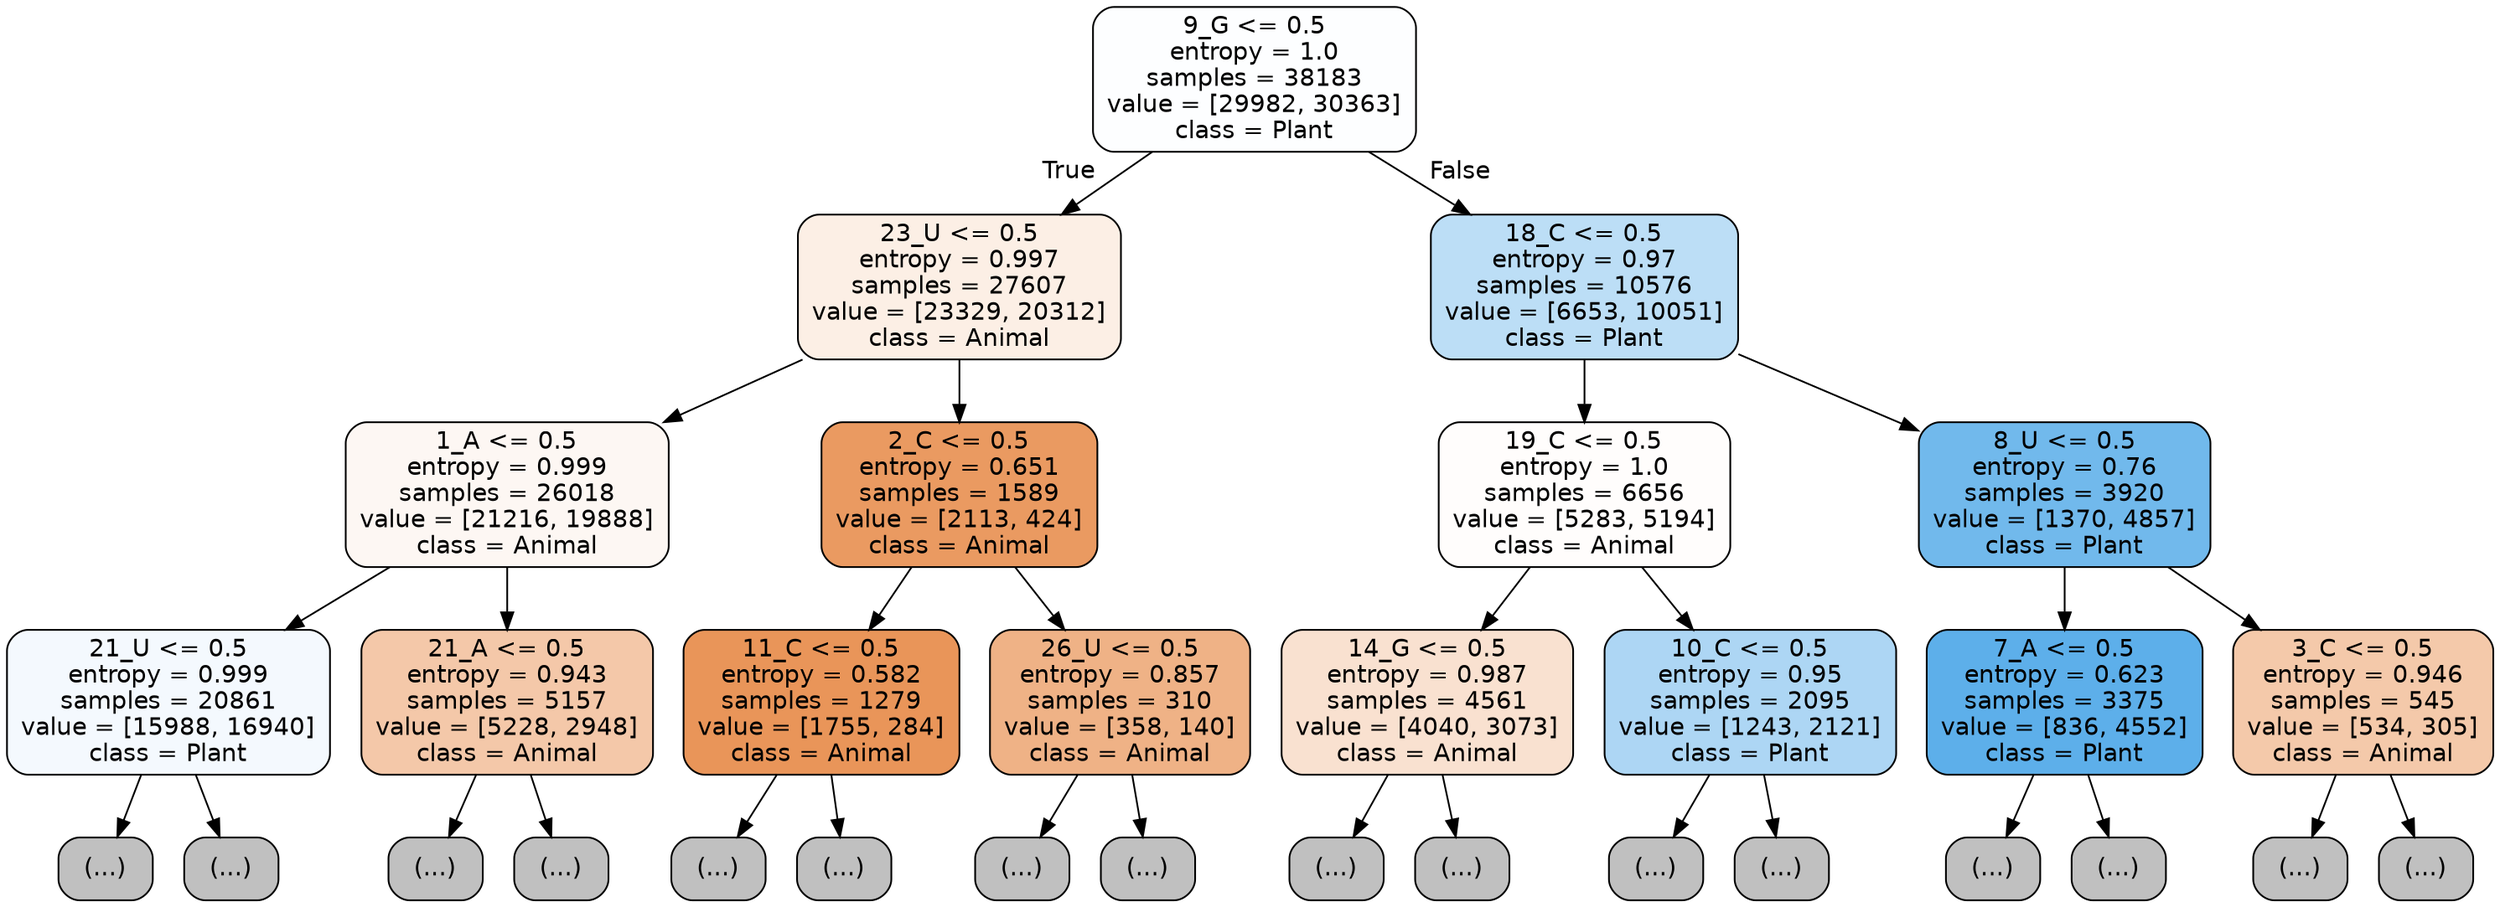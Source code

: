 digraph Tree {
node [shape=box, style="filled, rounded", color="black", fontname="helvetica"] ;
edge [fontname="helvetica"] ;
0 [label="9_G <= 0.5\nentropy = 1.0\nsamples = 38183\nvalue = [29982, 30363]\nclass = Plant", fillcolor="#fdfeff"] ;
1 [label="23_U <= 0.5\nentropy = 0.997\nsamples = 27607\nvalue = [23329, 20312]\nclass = Animal", fillcolor="#fcefe5"] ;
0 -> 1 [labeldistance=2.5, labelangle=45, headlabel="True"] ;
2 [label="1_A <= 0.5\nentropy = 0.999\nsamples = 26018\nvalue = [21216, 19888]\nclass = Animal", fillcolor="#fdf7f3"] ;
1 -> 2 ;
3 [label="21_U <= 0.5\nentropy = 0.999\nsamples = 20861\nvalue = [15988, 16940]\nclass = Plant", fillcolor="#f4f9fe"] ;
2 -> 3 ;
4 [label="(...)", fillcolor="#C0C0C0"] ;
3 -> 4 ;
7125 [label="(...)", fillcolor="#C0C0C0"] ;
3 -> 7125 ;
9164 [label="21_A <= 0.5\nentropy = 0.943\nsamples = 5157\nvalue = [5228, 2948]\nclass = Animal", fillcolor="#f4c8a9"] ;
2 -> 9164 ;
9165 [label="(...)", fillcolor="#C0C0C0"] ;
9164 -> 9165 ;
11488 [label="(...)", fillcolor="#C0C0C0"] ;
9164 -> 11488 ;
12073 [label="2_C <= 0.5\nentropy = 0.651\nsamples = 1589\nvalue = [2113, 424]\nclass = Animal", fillcolor="#ea9a61"] ;
1 -> 12073 ;
12074 [label="11_C <= 0.5\nentropy = 0.582\nsamples = 1279\nvalue = [1755, 284]\nclass = Animal", fillcolor="#e99559"] ;
12073 -> 12074 ;
12075 [label="(...)", fillcolor="#C0C0C0"] ;
12074 -> 12075 ;
12426 [label="(...)", fillcolor="#C0C0C0"] ;
12074 -> 12426 ;
12541 [label="26_U <= 0.5\nentropy = 0.857\nsamples = 310\nvalue = [358, 140]\nclass = Animal", fillcolor="#efb286"] ;
12073 -> 12541 ;
12542 [label="(...)", fillcolor="#C0C0C0"] ;
12541 -> 12542 ;
12661 [label="(...)", fillcolor="#C0C0C0"] ;
12541 -> 12661 ;
12662 [label="18_C <= 0.5\nentropy = 0.97\nsamples = 10576\nvalue = [6653, 10051]\nclass = Plant", fillcolor="#bcdef6"] ;
0 -> 12662 [labeldistance=2.5, labelangle=-45, headlabel="False"] ;
12663 [label="19_C <= 0.5\nentropy = 1.0\nsamples = 6656\nvalue = [5283, 5194]\nclass = Animal", fillcolor="#fffdfc"] ;
12662 -> 12663 ;
12664 [label="14_G <= 0.5\nentropy = 0.987\nsamples = 4561\nvalue = [4040, 3073]\nclass = Animal", fillcolor="#f9e1d0"] ;
12663 -> 12664 ;
12665 [label="(...)", fillcolor="#C0C0C0"] ;
12664 -> 12665 ;
14578 [label="(...)", fillcolor="#C0C0C0"] ;
12664 -> 14578 ;
15307 [label="10_C <= 0.5\nentropy = 0.95\nsamples = 2095\nvalue = [1243, 2121]\nclass = Plant", fillcolor="#add6f4"] ;
12663 -> 15307 ;
15308 [label="(...)", fillcolor="#C0C0C0"] ;
15307 -> 15308 ;
15981 [label="(...)", fillcolor="#C0C0C0"] ;
15307 -> 15981 ;
16154 [label="8_U <= 0.5\nentropy = 0.76\nsamples = 3920\nvalue = [1370, 4857]\nclass = Plant", fillcolor="#71b9ec"] ;
12662 -> 16154 ;
16155 [label="7_A <= 0.5\nentropy = 0.623\nsamples = 3375\nvalue = [836, 4552]\nclass = Plant", fillcolor="#5dafea"] ;
16154 -> 16155 ;
16156 [label="(...)", fillcolor="#C0C0C0"] ;
16155 -> 16156 ;
16657 [label="(...)", fillcolor="#C0C0C0"] ;
16155 -> 16657 ;
16812 [label="3_C <= 0.5\nentropy = 0.946\nsamples = 545\nvalue = [534, 305]\nclass = Animal", fillcolor="#f4c9aa"] ;
16154 -> 16812 ;
16813 [label="(...)", fillcolor="#C0C0C0"] ;
16812 -> 16813 ;
17082 [label="(...)", fillcolor="#C0C0C0"] ;
16812 -> 17082 ;
}
